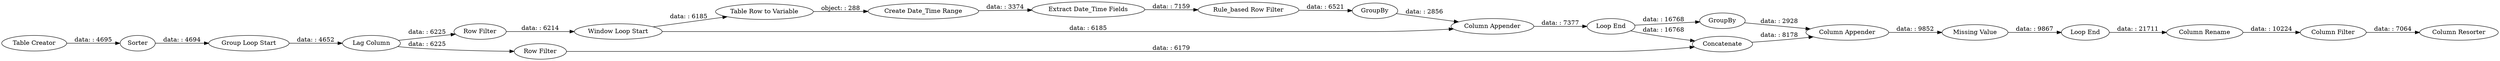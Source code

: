 digraph {
	"2919671572881177707_19" [label="Missing Value"]
	"2919671572881177707_9" [label="Row Filter"]
	"2919671572881177707_4" [label="Lag Column"]
	"2919671572881177707_21" [label=Concatenate]
	"2919671572881177707_1" [label="Table Creator"]
	"2919671572881177707_11" [label="Extract Date_Time Fields"]
	"2919671572881177707_15" [label="Loop End"]
	"2919671572881177707_14" [label="Column Appender"]
	"2919671572881177707_3" [label=Sorter]
	"2919671572881177707_6" [label="Create Date_Time Range"]
	"2919671572881177707_10" [label="Window Loop Start"]
	"2919671572881177707_13" [label=GroupBy]
	"2919671572881177707_20" [label="Column Rename"]
	"2919671572881177707_8" [label="Table Row to Variable"]
	"2919671572881177707_16" [label="Loop End"]
	"2919671572881177707_17" [label=GroupBy]
	"2919671572881177707_18" [label="Column Appender"]
	"2919671572881177707_22" [label="Row Filter"]
	"2919671572881177707_12" [label="Rule_based Row Filter"]
	"2919671572881177707_2" [label="Group Loop Start"]
	"2919671572881177707_23" [label="Column Filter"]
	"2919671572881177707_24" [label="Column Resorter"]
	"2919671572881177707_19" -> "2919671572881177707_16" [label="data: : 9867"]
	"2919671572881177707_12" -> "2919671572881177707_13" [label="data: : 6521"]
	"2919671572881177707_10" -> "2919671572881177707_14" [label="data: : 6185"]
	"2919671572881177707_9" -> "2919671572881177707_10" [label="data: : 6214"]
	"2919671572881177707_14" -> "2919671572881177707_15" [label="data: : 7377"]
	"2919671572881177707_13" -> "2919671572881177707_14" [label="data: : 2856"]
	"2919671572881177707_8" -> "2919671572881177707_6" [label="object: : 288"]
	"2919671572881177707_21" -> "2919671572881177707_18" [label="data: : 8178"]
	"2919671572881177707_6" -> "2919671572881177707_11" [label="data: : 3374"]
	"2919671572881177707_11" -> "2919671572881177707_12" [label="data: : 7159"]
	"2919671572881177707_20" -> "2919671572881177707_23" [label="data: : 10224"]
	"2919671572881177707_23" -> "2919671572881177707_24" [label="data: : 7064"]
	"2919671572881177707_18" -> "2919671572881177707_19" [label="data: : 9852"]
	"2919671572881177707_15" -> "2919671572881177707_17" [label="data: : 16768"]
	"2919671572881177707_22" -> "2919671572881177707_21" [label="data: : 6179"]
	"2919671572881177707_10" -> "2919671572881177707_8" [label="data: : 6185"]
	"2919671572881177707_3" -> "2919671572881177707_2" [label="data: : 4694"]
	"2919671572881177707_2" -> "2919671572881177707_4" [label="data: : 4652"]
	"2919671572881177707_4" -> "2919671572881177707_9" [label="data: : 6225"]
	"2919671572881177707_4" -> "2919671572881177707_22" [label="data: : 6225"]
	"2919671572881177707_16" -> "2919671572881177707_20" [label="data: : 21711"]
	"2919671572881177707_15" -> "2919671572881177707_21" [label="data: : 16768"]
	"2919671572881177707_1" -> "2919671572881177707_3" [label="data: : 4695"]
	"2919671572881177707_17" -> "2919671572881177707_18" [label="data: : 2928"]
	rankdir=LR
}
